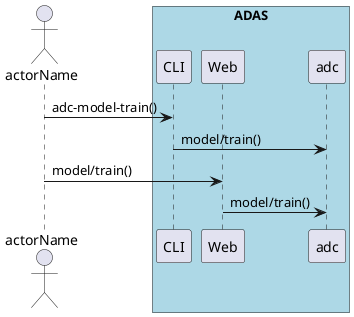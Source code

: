 @startuml
Actor "actorName" as A

box "ADAS" #lightblue
participant CLI as CLI
participant Web as Web
participant "adc" as S
A -> CLI : adc-model-train()
CLI -> S : model/train()
A -> Web : model/train()
Web -> S : model/train()
end box

@enduml
